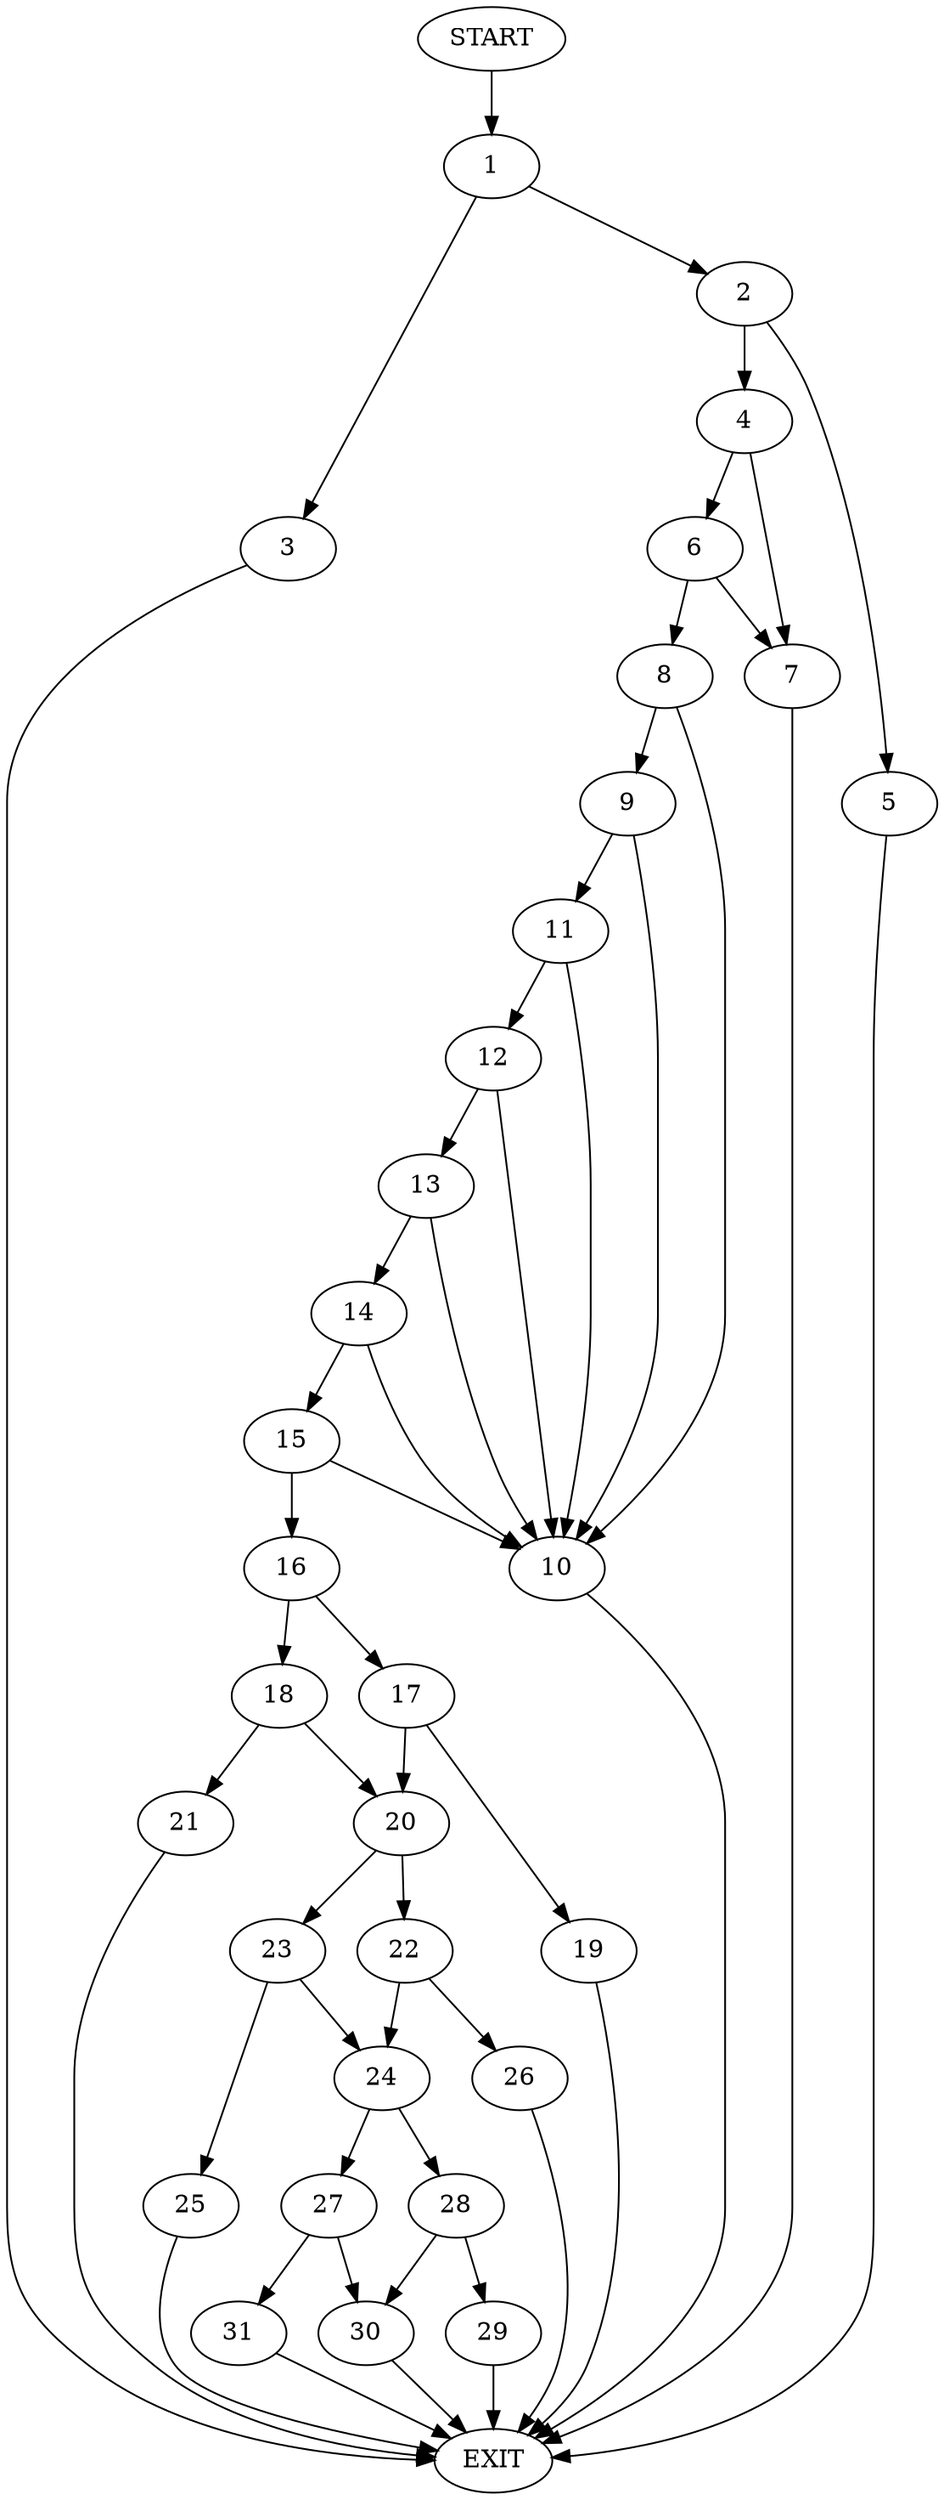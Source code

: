 digraph {
0 [label="START"]
32 [label="EXIT"]
0 -> 1
1 -> 2
1 -> 3
3 -> 32
2 -> 4
2 -> 5
5 -> 32
4 -> 6
4 -> 7
7 -> 32
6 -> 7
6 -> 8
8 -> 9
8 -> 10
10 -> 32
9 -> 10
9 -> 11
11 -> 12
11 -> 10
12 -> 10
12 -> 13
13 -> 14
13 -> 10
14 -> 10
14 -> 15
15 -> 10
15 -> 16
16 -> 17
16 -> 18
17 -> 19
17 -> 20
18 -> 20
18 -> 21
20 -> 22
20 -> 23
19 -> 32
21 -> 32
23 -> 24
23 -> 25
22 -> 24
22 -> 26
24 -> 27
24 -> 28
26 -> 32
25 -> 32
28 -> 29
28 -> 30
27 -> 30
27 -> 31
29 -> 32
30 -> 32
31 -> 32
}
